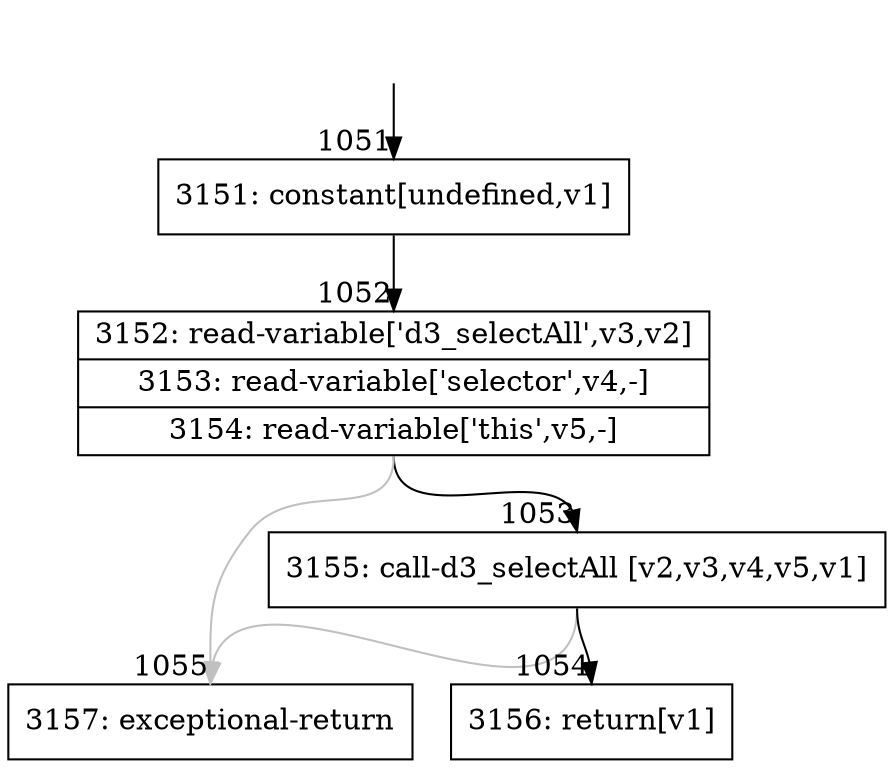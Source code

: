 digraph {
rankdir="TD"
BB_entry105[shape=none,label=""];
BB_entry105 -> BB1051 [tailport=s, headport=n, headlabel="    1051"]
BB1051 [shape=record label="{3151: constant[undefined,v1]}" ] 
BB1051 -> BB1052 [tailport=s, headport=n, headlabel="      1052"]
BB1052 [shape=record label="{3152: read-variable['d3_selectAll',v3,v2]|3153: read-variable['selector',v4,-]|3154: read-variable['this',v5,-]}" ] 
BB1052 -> BB1053 [tailport=s, headport=n, headlabel="      1053"]
BB1052 -> BB1055 [tailport=s, headport=n, color=gray, headlabel="      1055"]
BB1053 [shape=record label="{3155: call-d3_selectAll [v2,v3,v4,v5,v1]}" ] 
BB1053 -> BB1054 [tailport=s, headport=n, headlabel="      1054"]
BB1053 -> BB1055 [tailport=s, headport=n, color=gray]
BB1054 [shape=record label="{3156: return[v1]}" ] 
BB1055 [shape=record label="{3157: exceptional-return}" ] 
//#$~ 620
}
